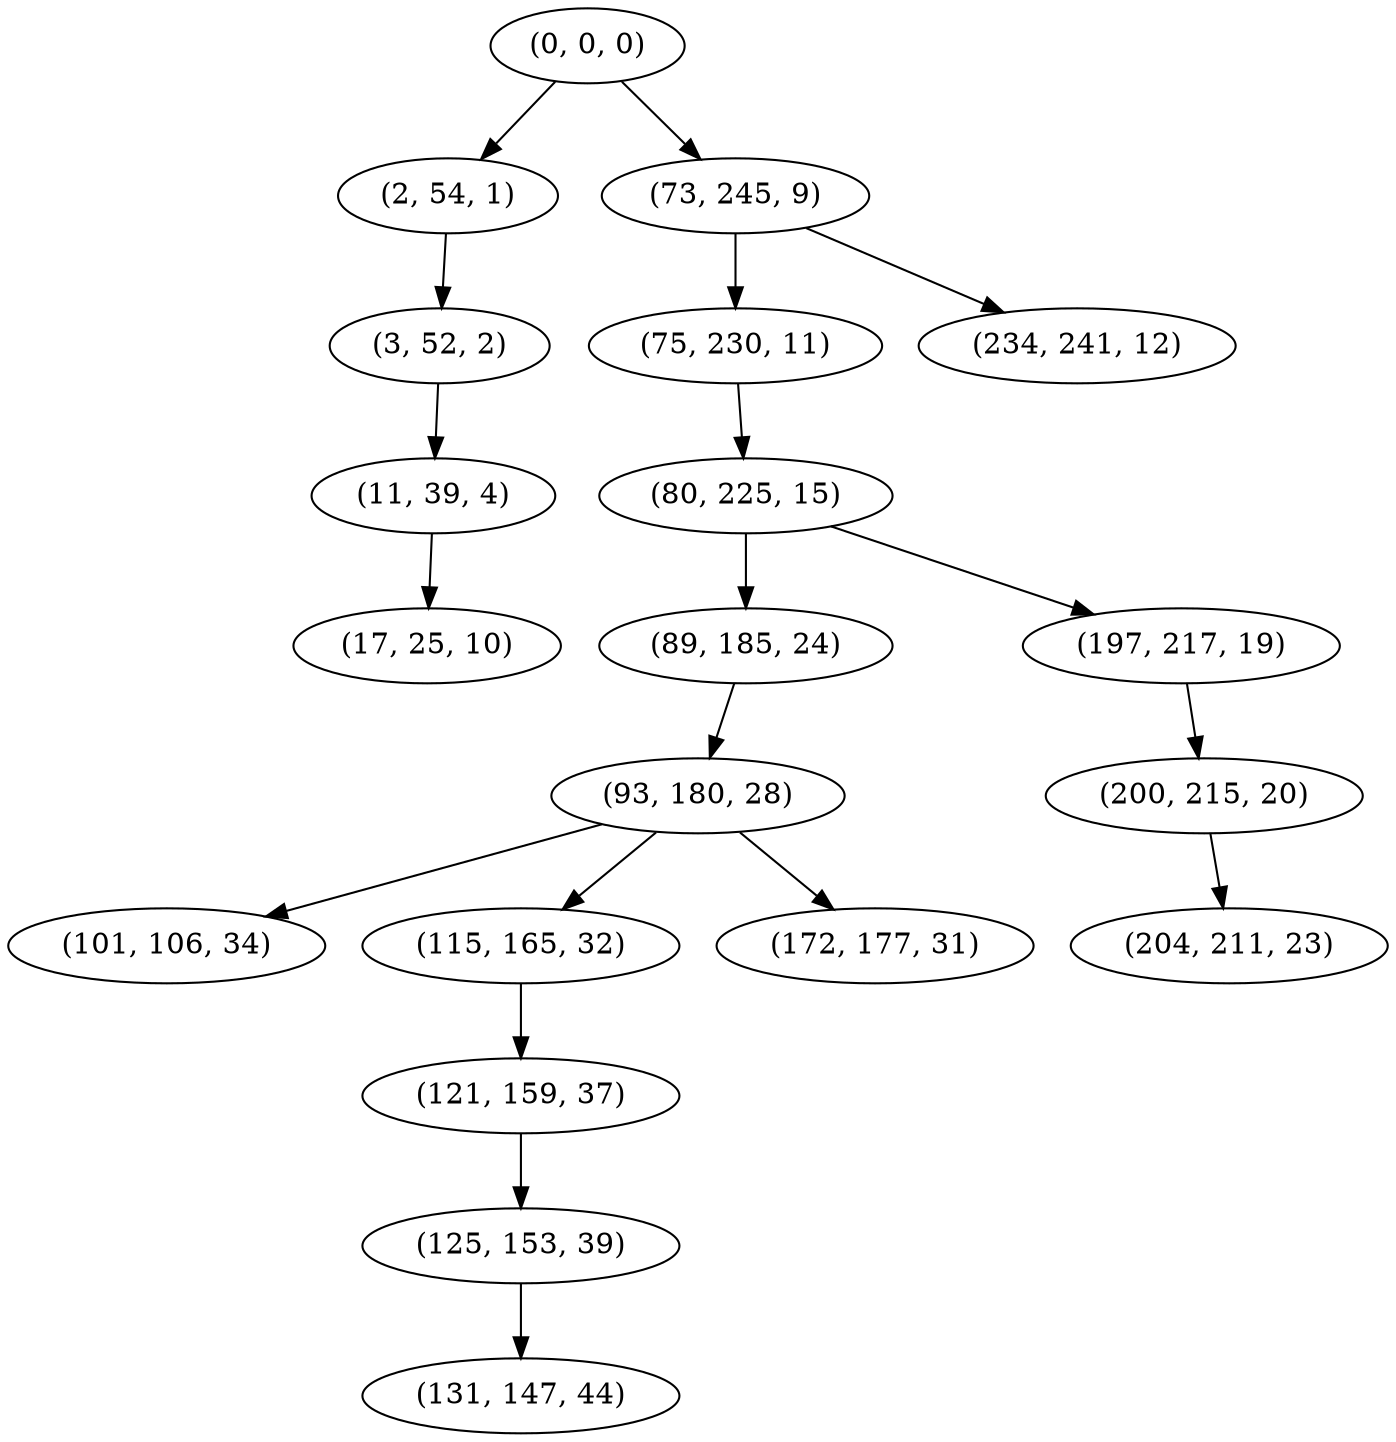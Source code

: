 digraph tree {
    "(0, 0, 0)";
    "(2, 54, 1)";
    "(3, 52, 2)";
    "(11, 39, 4)";
    "(17, 25, 10)";
    "(73, 245, 9)";
    "(75, 230, 11)";
    "(80, 225, 15)";
    "(89, 185, 24)";
    "(93, 180, 28)";
    "(101, 106, 34)";
    "(115, 165, 32)";
    "(121, 159, 37)";
    "(125, 153, 39)";
    "(131, 147, 44)";
    "(172, 177, 31)";
    "(197, 217, 19)";
    "(200, 215, 20)";
    "(204, 211, 23)";
    "(234, 241, 12)";
    "(0, 0, 0)" -> "(2, 54, 1)";
    "(0, 0, 0)" -> "(73, 245, 9)";
    "(2, 54, 1)" -> "(3, 52, 2)";
    "(3, 52, 2)" -> "(11, 39, 4)";
    "(11, 39, 4)" -> "(17, 25, 10)";
    "(73, 245, 9)" -> "(75, 230, 11)";
    "(73, 245, 9)" -> "(234, 241, 12)";
    "(75, 230, 11)" -> "(80, 225, 15)";
    "(80, 225, 15)" -> "(89, 185, 24)";
    "(80, 225, 15)" -> "(197, 217, 19)";
    "(89, 185, 24)" -> "(93, 180, 28)";
    "(93, 180, 28)" -> "(101, 106, 34)";
    "(93, 180, 28)" -> "(115, 165, 32)";
    "(93, 180, 28)" -> "(172, 177, 31)";
    "(115, 165, 32)" -> "(121, 159, 37)";
    "(121, 159, 37)" -> "(125, 153, 39)";
    "(125, 153, 39)" -> "(131, 147, 44)";
    "(197, 217, 19)" -> "(200, 215, 20)";
    "(200, 215, 20)" -> "(204, 211, 23)";
}
